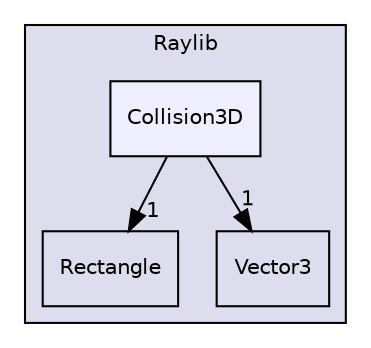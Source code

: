 digraph "Documents/GitHub/B-YEP-400-LYN-4-1-indiestudio-lucas.guichard/Lib/XRaylib/Raylib/Collision3D" {
  compound=true
  node [ fontsize="10", fontname="Helvetica"];
  edge [ labelfontsize="10", labelfontname="Helvetica"];
  subgraph clusterdir_de334b3105e3c27a200be04983862f6f {
    graph [ bgcolor="#ddddee", pencolor="black", label="Raylib" fontname="Helvetica", fontsize="10", URL="dir_de334b3105e3c27a200be04983862f6f.html"]
  dir_4fae295f01a2965dff9d34ef9d6f9183 [shape=box label="Rectangle" URL="dir_4fae295f01a2965dff9d34ef9d6f9183.html"];
  dir_c4c07e0938689bd2ac221808c3564c4c [shape=box label="Vector3" URL="dir_c4c07e0938689bd2ac221808c3564c4c.html"];
  dir_bb0ac50d88056227a084bd11c51d1783 [shape=box, label="Collision3D", style="filled", fillcolor="#eeeeff", pencolor="black", URL="dir_bb0ac50d88056227a084bd11c51d1783.html"];
  }
  dir_bb0ac50d88056227a084bd11c51d1783->dir_4fae295f01a2965dff9d34ef9d6f9183 [headlabel="1", labeldistance=1.5 headhref="dir_000031_000043.html"];
  dir_bb0ac50d88056227a084bd11c51d1783->dir_c4c07e0938689bd2ac221808c3564c4c [headlabel="1", labeldistance=1.5 headhref="dir_000031_000051.html"];
}
